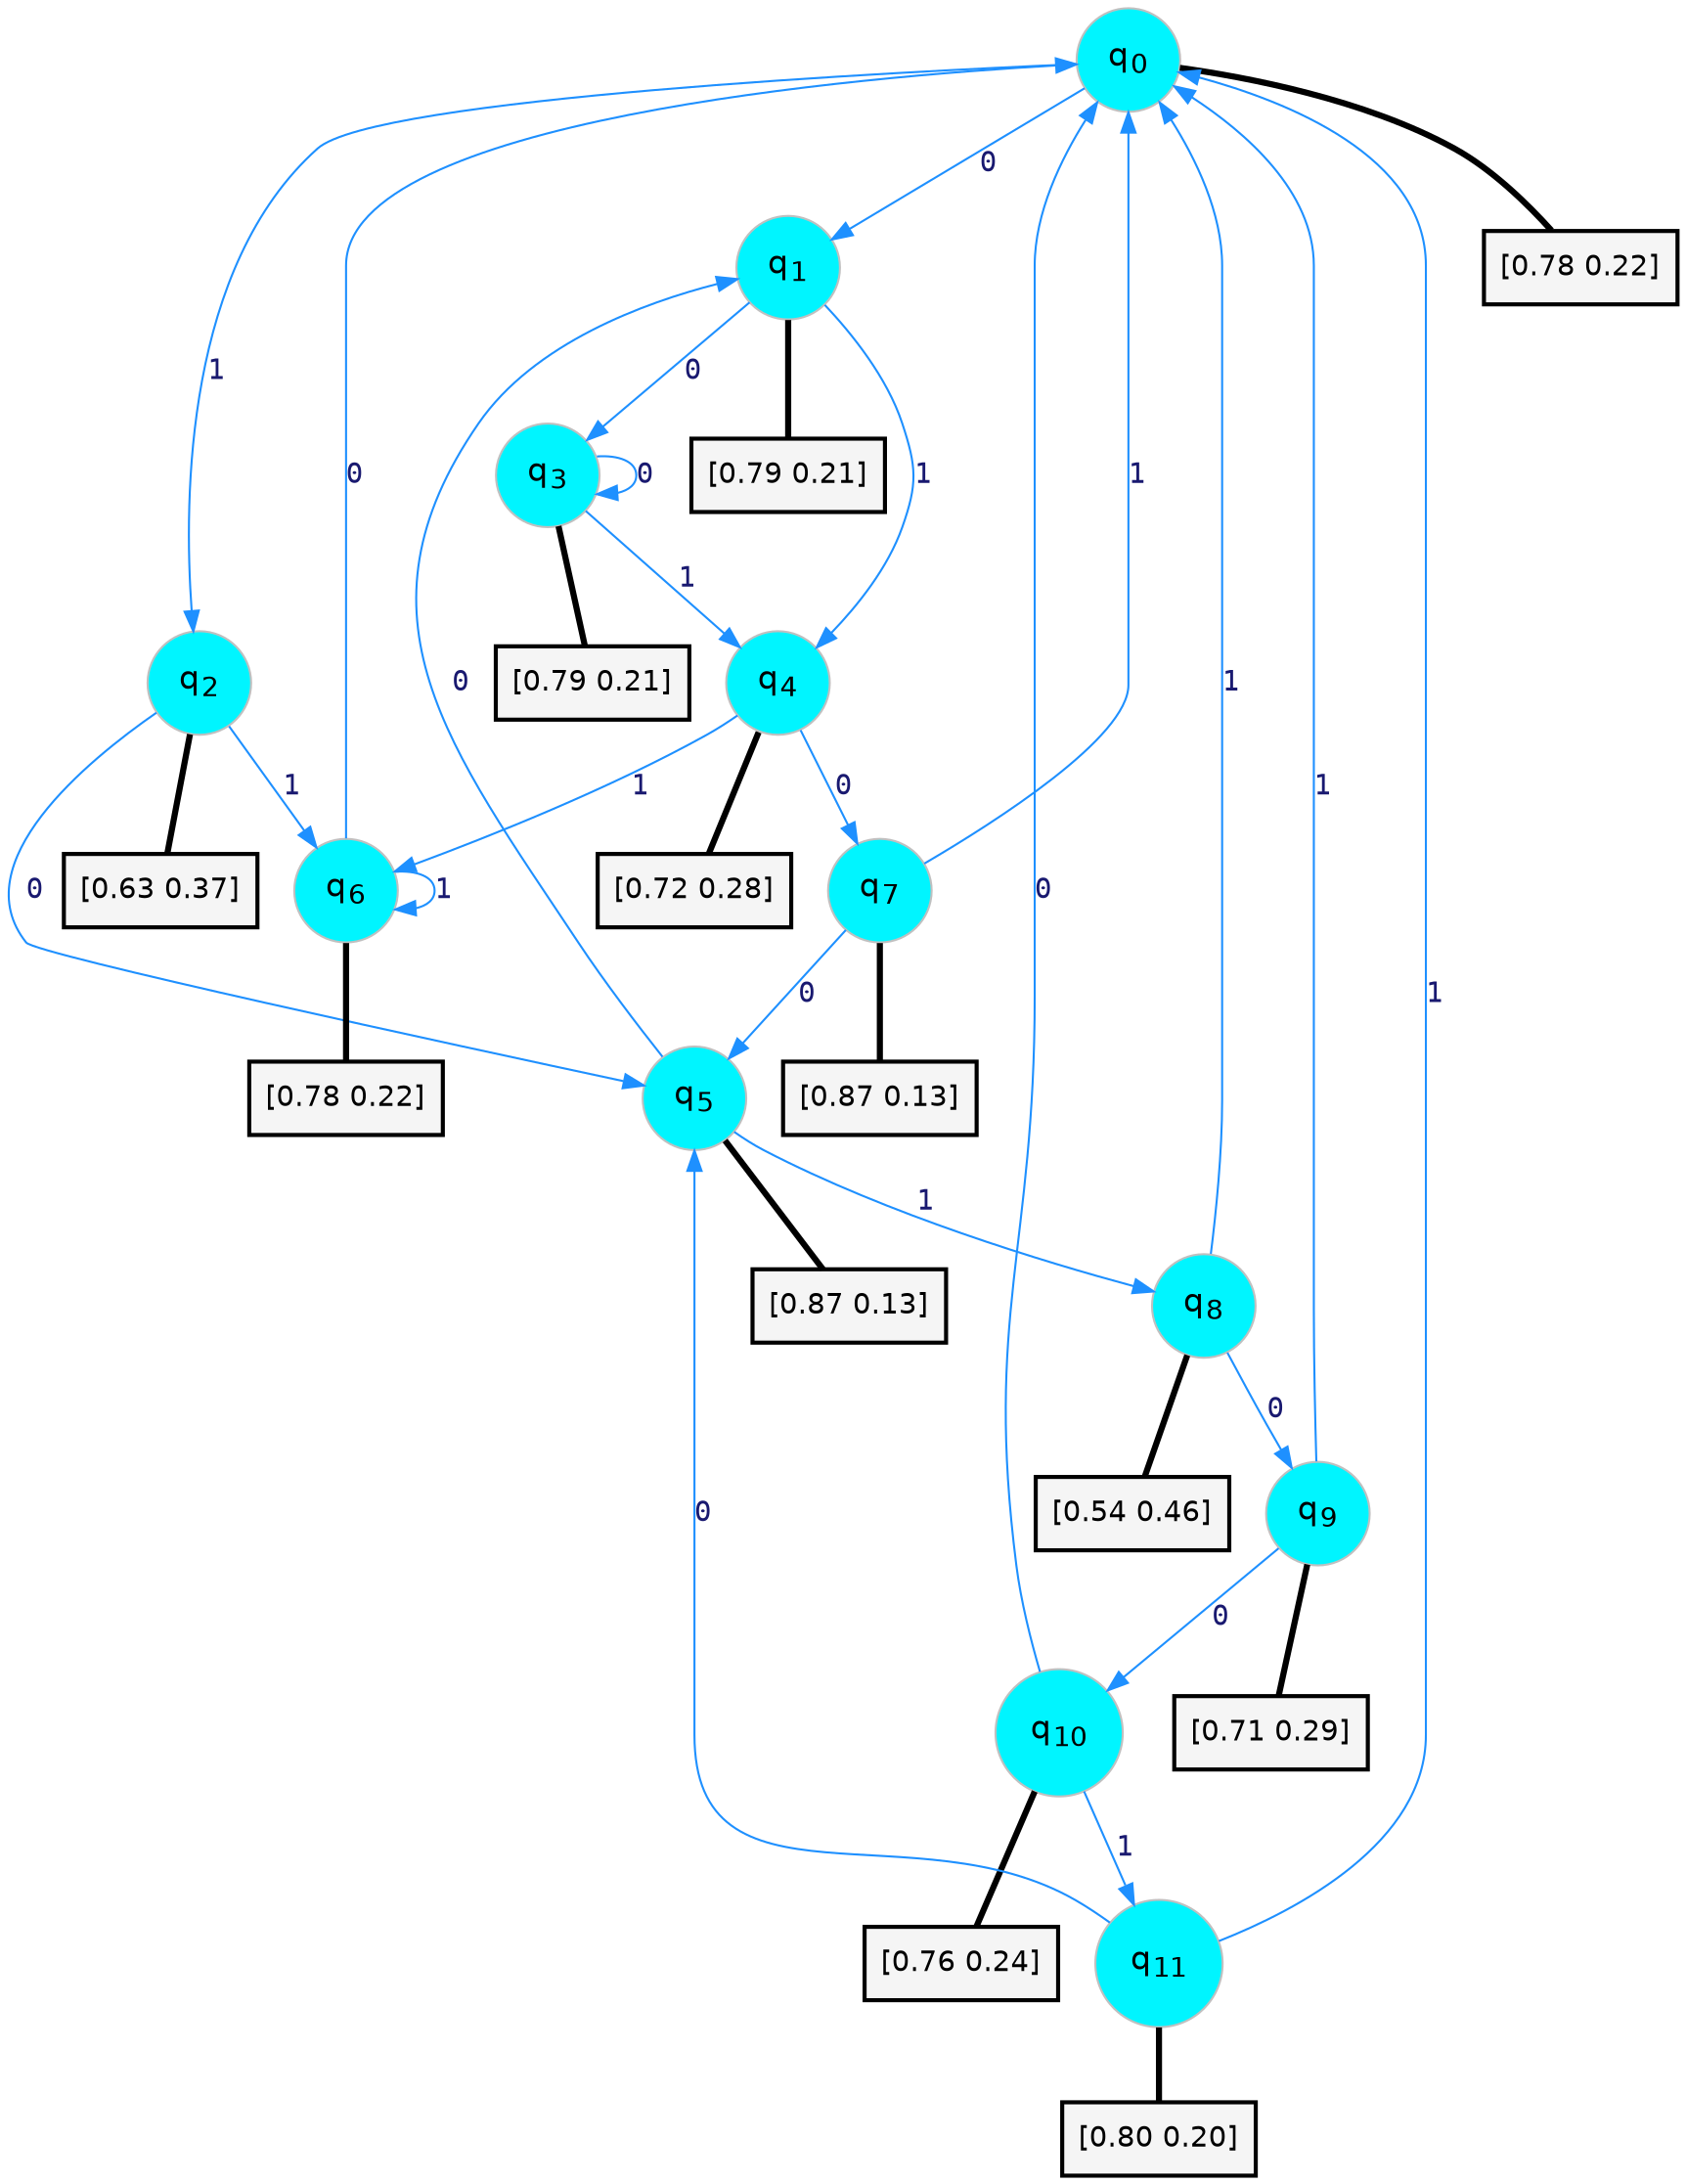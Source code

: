 digraph G {
graph [
bgcolor=transparent, dpi=300, rankdir=TD, size="40,25"];
node [
color=gray, fillcolor=turquoise1, fontcolor=black, fontname=Helvetica, fontsize=16, fontweight=bold, shape=circle, style=filled];
edge [
arrowsize=1, color=dodgerblue1, fontcolor=midnightblue, fontname=courier, fontweight=bold, penwidth=1, style=solid, weight=20];
0[label=<q<SUB>0</SUB>>];
1[label=<q<SUB>1</SUB>>];
2[label=<q<SUB>2</SUB>>];
3[label=<q<SUB>3</SUB>>];
4[label=<q<SUB>4</SUB>>];
5[label=<q<SUB>5</SUB>>];
6[label=<q<SUB>6</SUB>>];
7[label=<q<SUB>7</SUB>>];
8[label=<q<SUB>8</SUB>>];
9[label=<q<SUB>9</SUB>>];
10[label=<q<SUB>10</SUB>>];
11[label=<q<SUB>11</SUB>>];
12[label="[0.78 0.22]", shape=box,fontcolor=black, fontname=Helvetica, fontsize=14, penwidth=2, fillcolor=whitesmoke,color=black];
13[label="[0.79 0.21]", shape=box,fontcolor=black, fontname=Helvetica, fontsize=14, penwidth=2, fillcolor=whitesmoke,color=black];
14[label="[0.63 0.37]", shape=box,fontcolor=black, fontname=Helvetica, fontsize=14, penwidth=2, fillcolor=whitesmoke,color=black];
15[label="[0.79 0.21]", shape=box,fontcolor=black, fontname=Helvetica, fontsize=14, penwidth=2, fillcolor=whitesmoke,color=black];
16[label="[0.72 0.28]", shape=box,fontcolor=black, fontname=Helvetica, fontsize=14, penwidth=2, fillcolor=whitesmoke,color=black];
17[label="[0.87 0.13]", shape=box,fontcolor=black, fontname=Helvetica, fontsize=14, penwidth=2, fillcolor=whitesmoke,color=black];
18[label="[0.78 0.22]", shape=box,fontcolor=black, fontname=Helvetica, fontsize=14, penwidth=2, fillcolor=whitesmoke,color=black];
19[label="[0.87 0.13]", shape=box,fontcolor=black, fontname=Helvetica, fontsize=14, penwidth=2, fillcolor=whitesmoke,color=black];
20[label="[0.54 0.46]", shape=box,fontcolor=black, fontname=Helvetica, fontsize=14, penwidth=2, fillcolor=whitesmoke,color=black];
21[label="[0.71 0.29]", shape=box,fontcolor=black, fontname=Helvetica, fontsize=14, penwidth=2, fillcolor=whitesmoke,color=black];
22[label="[0.76 0.24]", shape=box,fontcolor=black, fontname=Helvetica, fontsize=14, penwidth=2, fillcolor=whitesmoke,color=black];
23[label="[0.80 0.20]", shape=box,fontcolor=black, fontname=Helvetica, fontsize=14, penwidth=2, fillcolor=whitesmoke,color=black];
0->1 [label=0];
0->2 [label=1];
0->12 [arrowhead=none, penwidth=3,color=black];
1->3 [label=0];
1->4 [label=1];
1->13 [arrowhead=none, penwidth=3,color=black];
2->5 [label=0];
2->6 [label=1];
2->14 [arrowhead=none, penwidth=3,color=black];
3->3 [label=0];
3->4 [label=1];
3->15 [arrowhead=none, penwidth=3,color=black];
4->7 [label=0];
4->6 [label=1];
4->16 [arrowhead=none, penwidth=3,color=black];
5->1 [label=0];
5->8 [label=1];
5->17 [arrowhead=none, penwidth=3,color=black];
6->0 [label=0];
6->6 [label=1];
6->18 [arrowhead=none, penwidth=3,color=black];
7->5 [label=0];
7->0 [label=1];
7->19 [arrowhead=none, penwidth=3,color=black];
8->9 [label=0];
8->0 [label=1];
8->20 [arrowhead=none, penwidth=3,color=black];
9->10 [label=0];
9->0 [label=1];
9->21 [arrowhead=none, penwidth=3,color=black];
10->0 [label=0];
10->11 [label=1];
10->22 [arrowhead=none, penwidth=3,color=black];
11->5 [label=0];
11->0 [label=1];
11->23 [arrowhead=none, penwidth=3,color=black];
}
